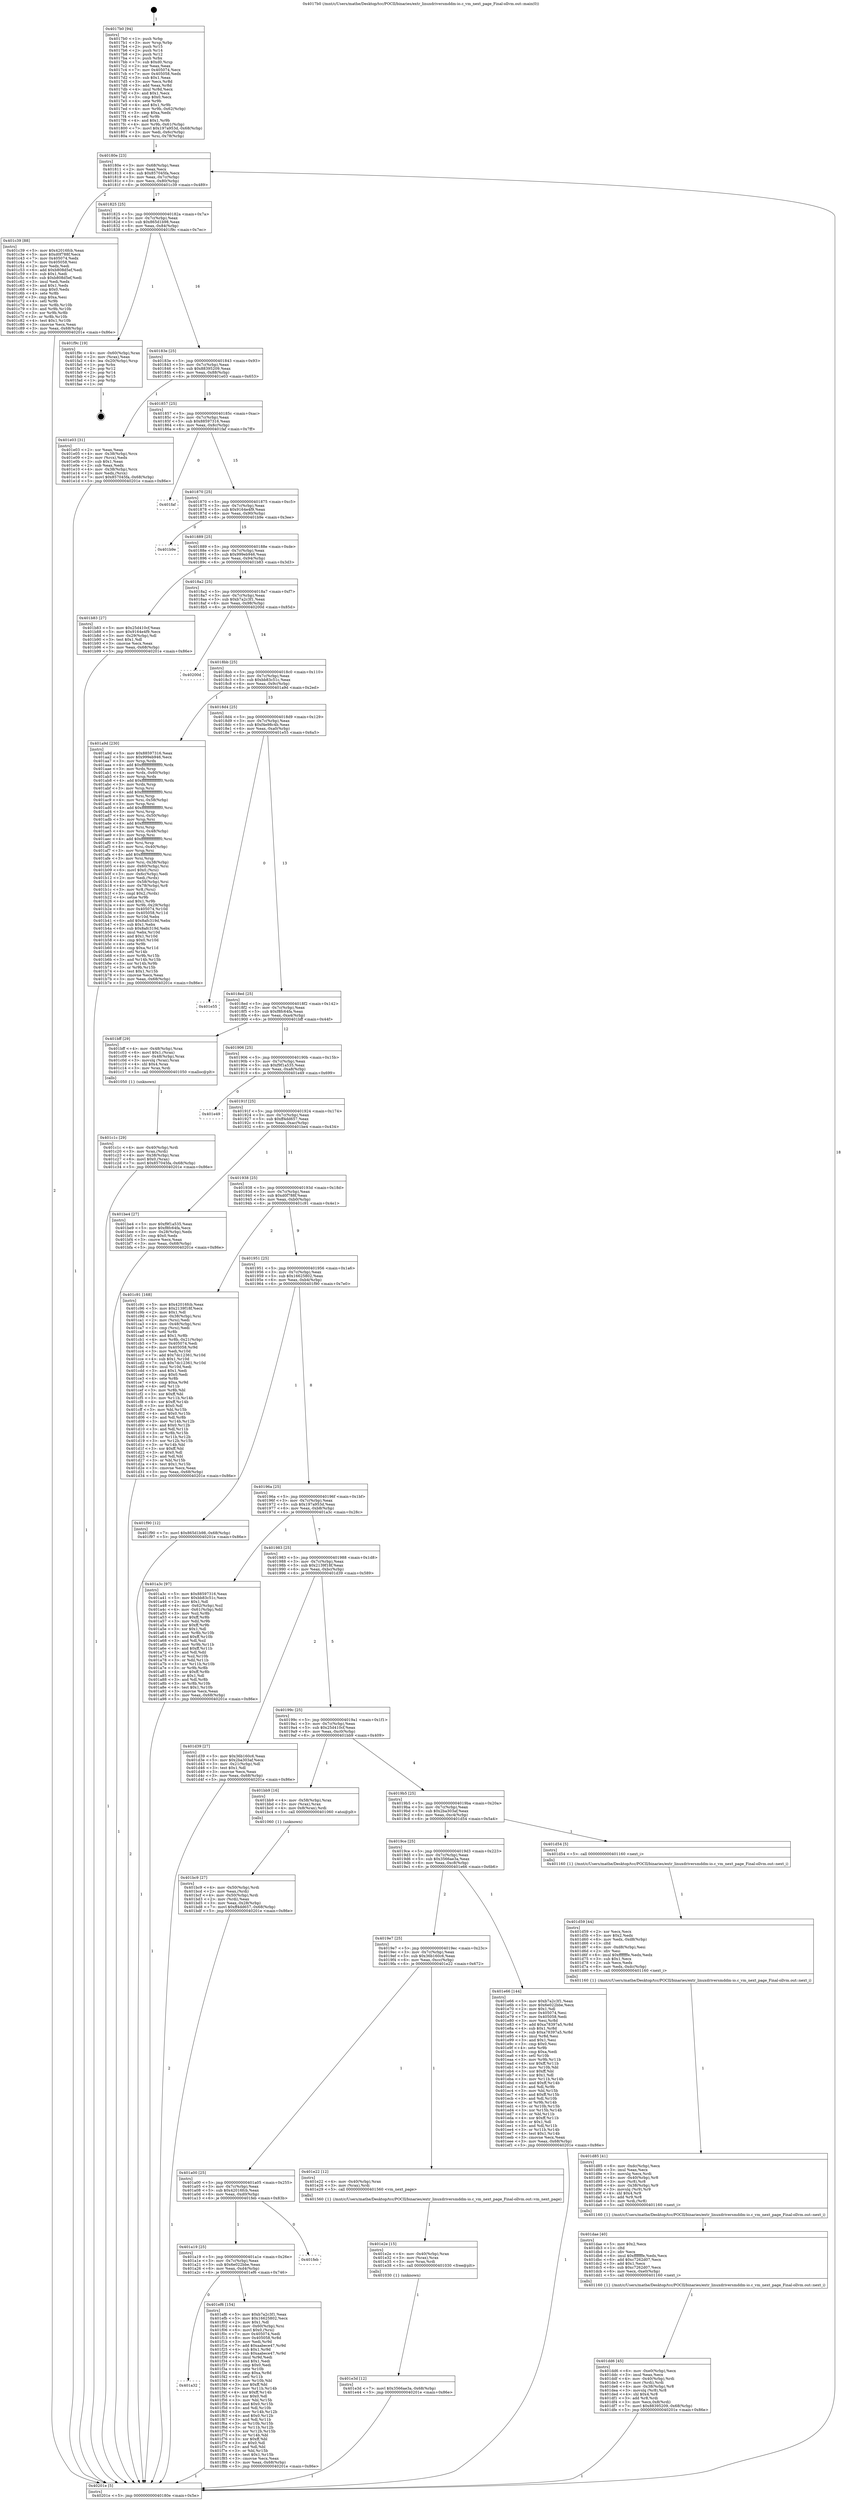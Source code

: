 digraph "0x4017b0" {
  label = "0x4017b0 (/mnt/c/Users/mathe/Desktop/tcc/POCII/binaries/extr_linuxdriversmddm-io.c_vm_next_page_Final-ollvm.out::main(0))"
  labelloc = "t"
  node[shape=record]

  Entry [label="",width=0.3,height=0.3,shape=circle,fillcolor=black,style=filled]
  "0x40180e" [label="{
     0x40180e [23]\l
     | [instrs]\l
     &nbsp;&nbsp;0x40180e \<+3\>: mov -0x68(%rbp),%eax\l
     &nbsp;&nbsp;0x401811 \<+2\>: mov %eax,%ecx\l
     &nbsp;&nbsp;0x401813 \<+6\>: sub $0x857045fa,%ecx\l
     &nbsp;&nbsp;0x401819 \<+3\>: mov %eax,-0x7c(%rbp)\l
     &nbsp;&nbsp;0x40181c \<+3\>: mov %ecx,-0x80(%rbp)\l
     &nbsp;&nbsp;0x40181f \<+6\>: je 0000000000401c39 \<main+0x489\>\l
  }"]
  "0x401c39" [label="{
     0x401c39 [88]\l
     | [instrs]\l
     &nbsp;&nbsp;0x401c39 \<+5\>: mov $0x42016fcb,%eax\l
     &nbsp;&nbsp;0x401c3e \<+5\>: mov $0xd0f788f,%ecx\l
     &nbsp;&nbsp;0x401c43 \<+7\>: mov 0x405074,%edx\l
     &nbsp;&nbsp;0x401c4a \<+7\>: mov 0x405058,%esi\l
     &nbsp;&nbsp;0x401c51 \<+2\>: mov %edx,%edi\l
     &nbsp;&nbsp;0x401c53 \<+6\>: add $0xb808d5ef,%edi\l
     &nbsp;&nbsp;0x401c59 \<+3\>: sub $0x1,%edi\l
     &nbsp;&nbsp;0x401c5c \<+6\>: sub $0xb808d5ef,%edi\l
     &nbsp;&nbsp;0x401c62 \<+3\>: imul %edi,%edx\l
     &nbsp;&nbsp;0x401c65 \<+3\>: and $0x1,%edx\l
     &nbsp;&nbsp;0x401c68 \<+3\>: cmp $0x0,%edx\l
     &nbsp;&nbsp;0x401c6b \<+4\>: sete %r8b\l
     &nbsp;&nbsp;0x401c6f \<+3\>: cmp $0xa,%esi\l
     &nbsp;&nbsp;0x401c72 \<+4\>: setl %r9b\l
     &nbsp;&nbsp;0x401c76 \<+3\>: mov %r8b,%r10b\l
     &nbsp;&nbsp;0x401c79 \<+3\>: and %r9b,%r10b\l
     &nbsp;&nbsp;0x401c7c \<+3\>: xor %r9b,%r8b\l
     &nbsp;&nbsp;0x401c7f \<+3\>: or %r8b,%r10b\l
     &nbsp;&nbsp;0x401c82 \<+4\>: test $0x1,%r10b\l
     &nbsp;&nbsp;0x401c86 \<+3\>: cmovne %ecx,%eax\l
     &nbsp;&nbsp;0x401c89 \<+3\>: mov %eax,-0x68(%rbp)\l
     &nbsp;&nbsp;0x401c8c \<+5\>: jmp 000000000040201e \<main+0x86e\>\l
  }"]
  "0x401825" [label="{
     0x401825 [25]\l
     | [instrs]\l
     &nbsp;&nbsp;0x401825 \<+5\>: jmp 000000000040182a \<main+0x7a\>\l
     &nbsp;&nbsp;0x40182a \<+3\>: mov -0x7c(%rbp),%eax\l
     &nbsp;&nbsp;0x40182d \<+5\>: sub $0x865d1b98,%eax\l
     &nbsp;&nbsp;0x401832 \<+6\>: mov %eax,-0x84(%rbp)\l
     &nbsp;&nbsp;0x401838 \<+6\>: je 0000000000401f9c \<main+0x7ec\>\l
  }"]
  Exit [label="",width=0.3,height=0.3,shape=circle,fillcolor=black,style=filled,peripheries=2]
  "0x401f9c" [label="{
     0x401f9c [19]\l
     | [instrs]\l
     &nbsp;&nbsp;0x401f9c \<+4\>: mov -0x60(%rbp),%rax\l
     &nbsp;&nbsp;0x401fa0 \<+2\>: mov (%rax),%eax\l
     &nbsp;&nbsp;0x401fa2 \<+4\>: lea -0x20(%rbp),%rsp\l
     &nbsp;&nbsp;0x401fa6 \<+1\>: pop %rbx\l
     &nbsp;&nbsp;0x401fa7 \<+2\>: pop %r12\l
     &nbsp;&nbsp;0x401fa9 \<+2\>: pop %r14\l
     &nbsp;&nbsp;0x401fab \<+2\>: pop %r15\l
     &nbsp;&nbsp;0x401fad \<+1\>: pop %rbp\l
     &nbsp;&nbsp;0x401fae \<+1\>: ret\l
  }"]
  "0x40183e" [label="{
     0x40183e [25]\l
     | [instrs]\l
     &nbsp;&nbsp;0x40183e \<+5\>: jmp 0000000000401843 \<main+0x93\>\l
     &nbsp;&nbsp;0x401843 \<+3\>: mov -0x7c(%rbp),%eax\l
     &nbsp;&nbsp;0x401846 \<+5\>: sub $0x88395209,%eax\l
     &nbsp;&nbsp;0x40184b \<+6\>: mov %eax,-0x88(%rbp)\l
     &nbsp;&nbsp;0x401851 \<+6\>: je 0000000000401e03 \<main+0x653\>\l
  }"]
  "0x401a32" [label="{
     0x401a32\l
  }", style=dashed]
  "0x401e03" [label="{
     0x401e03 [31]\l
     | [instrs]\l
     &nbsp;&nbsp;0x401e03 \<+2\>: xor %eax,%eax\l
     &nbsp;&nbsp;0x401e05 \<+4\>: mov -0x38(%rbp),%rcx\l
     &nbsp;&nbsp;0x401e09 \<+2\>: mov (%rcx),%edx\l
     &nbsp;&nbsp;0x401e0b \<+3\>: sub $0x1,%eax\l
     &nbsp;&nbsp;0x401e0e \<+2\>: sub %eax,%edx\l
     &nbsp;&nbsp;0x401e10 \<+4\>: mov -0x38(%rbp),%rcx\l
     &nbsp;&nbsp;0x401e14 \<+2\>: mov %edx,(%rcx)\l
     &nbsp;&nbsp;0x401e16 \<+7\>: movl $0x857045fa,-0x68(%rbp)\l
     &nbsp;&nbsp;0x401e1d \<+5\>: jmp 000000000040201e \<main+0x86e\>\l
  }"]
  "0x401857" [label="{
     0x401857 [25]\l
     | [instrs]\l
     &nbsp;&nbsp;0x401857 \<+5\>: jmp 000000000040185c \<main+0xac\>\l
     &nbsp;&nbsp;0x40185c \<+3\>: mov -0x7c(%rbp),%eax\l
     &nbsp;&nbsp;0x40185f \<+5\>: sub $0x88597316,%eax\l
     &nbsp;&nbsp;0x401864 \<+6\>: mov %eax,-0x8c(%rbp)\l
     &nbsp;&nbsp;0x40186a \<+6\>: je 0000000000401faf \<main+0x7ff\>\l
  }"]
  "0x401ef6" [label="{
     0x401ef6 [154]\l
     | [instrs]\l
     &nbsp;&nbsp;0x401ef6 \<+5\>: mov $0xb7a2c3f1,%eax\l
     &nbsp;&nbsp;0x401efb \<+5\>: mov $0x16625802,%ecx\l
     &nbsp;&nbsp;0x401f00 \<+2\>: mov $0x1,%dl\l
     &nbsp;&nbsp;0x401f02 \<+4\>: mov -0x60(%rbp),%rsi\l
     &nbsp;&nbsp;0x401f06 \<+6\>: movl $0x0,(%rsi)\l
     &nbsp;&nbsp;0x401f0c \<+7\>: mov 0x405074,%edi\l
     &nbsp;&nbsp;0x401f13 \<+8\>: mov 0x405058,%r8d\l
     &nbsp;&nbsp;0x401f1b \<+3\>: mov %edi,%r9d\l
     &nbsp;&nbsp;0x401f1e \<+7\>: add $0xaabece47,%r9d\l
     &nbsp;&nbsp;0x401f25 \<+4\>: sub $0x1,%r9d\l
     &nbsp;&nbsp;0x401f29 \<+7\>: sub $0xaabece47,%r9d\l
     &nbsp;&nbsp;0x401f30 \<+4\>: imul %r9d,%edi\l
     &nbsp;&nbsp;0x401f34 \<+3\>: and $0x1,%edi\l
     &nbsp;&nbsp;0x401f37 \<+3\>: cmp $0x0,%edi\l
     &nbsp;&nbsp;0x401f3a \<+4\>: sete %r10b\l
     &nbsp;&nbsp;0x401f3e \<+4\>: cmp $0xa,%r8d\l
     &nbsp;&nbsp;0x401f42 \<+4\>: setl %r11b\l
     &nbsp;&nbsp;0x401f46 \<+3\>: mov %r10b,%bl\l
     &nbsp;&nbsp;0x401f49 \<+3\>: xor $0xff,%bl\l
     &nbsp;&nbsp;0x401f4c \<+3\>: mov %r11b,%r14b\l
     &nbsp;&nbsp;0x401f4f \<+4\>: xor $0xff,%r14b\l
     &nbsp;&nbsp;0x401f53 \<+3\>: xor $0x0,%dl\l
     &nbsp;&nbsp;0x401f56 \<+3\>: mov %bl,%r15b\l
     &nbsp;&nbsp;0x401f59 \<+4\>: and $0x0,%r15b\l
     &nbsp;&nbsp;0x401f5d \<+3\>: and %dl,%r10b\l
     &nbsp;&nbsp;0x401f60 \<+3\>: mov %r14b,%r12b\l
     &nbsp;&nbsp;0x401f63 \<+4\>: and $0x0,%r12b\l
     &nbsp;&nbsp;0x401f67 \<+3\>: and %dl,%r11b\l
     &nbsp;&nbsp;0x401f6a \<+3\>: or %r10b,%r15b\l
     &nbsp;&nbsp;0x401f6d \<+3\>: or %r11b,%r12b\l
     &nbsp;&nbsp;0x401f70 \<+3\>: xor %r12b,%r15b\l
     &nbsp;&nbsp;0x401f73 \<+3\>: or %r14b,%bl\l
     &nbsp;&nbsp;0x401f76 \<+3\>: xor $0xff,%bl\l
     &nbsp;&nbsp;0x401f79 \<+3\>: or $0x0,%dl\l
     &nbsp;&nbsp;0x401f7c \<+2\>: and %dl,%bl\l
     &nbsp;&nbsp;0x401f7e \<+3\>: or %bl,%r15b\l
     &nbsp;&nbsp;0x401f81 \<+4\>: test $0x1,%r15b\l
     &nbsp;&nbsp;0x401f85 \<+3\>: cmovne %ecx,%eax\l
     &nbsp;&nbsp;0x401f88 \<+3\>: mov %eax,-0x68(%rbp)\l
     &nbsp;&nbsp;0x401f8b \<+5\>: jmp 000000000040201e \<main+0x86e\>\l
  }"]
  "0x401faf" [label="{
     0x401faf\l
  }", style=dashed]
  "0x401870" [label="{
     0x401870 [25]\l
     | [instrs]\l
     &nbsp;&nbsp;0x401870 \<+5\>: jmp 0000000000401875 \<main+0xc5\>\l
     &nbsp;&nbsp;0x401875 \<+3\>: mov -0x7c(%rbp),%eax\l
     &nbsp;&nbsp;0x401878 \<+5\>: sub $0x9164e4f9,%eax\l
     &nbsp;&nbsp;0x40187d \<+6\>: mov %eax,-0x90(%rbp)\l
     &nbsp;&nbsp;0x401883 \<+6\>: je 0000000000401b9e \<main+0x3ee\>\l
  }"]
  "0x401a19" [label="{
     0x401a19 [25]\l
     | [instrs]\l
     &nbsp;&nbsp;0x401a19 \<+5\>: jmp 0000000000401a1e \<main+0x26e\>\l
     &nbsp;&nbsp;0x401a1e \<+3\>: mov -0x7c(%rbp),%eax\l
     &nbsp;&nbsp;0x401a21 \<+5\>: sub $0x6e022bbe,%eax\l
     &nbsp;&nbsp;0x401a26 \<+6\>: mov %eax,-0xd4(%rbp)\l
     &nbsp;&nbsp;0x401a2c \<+6\>: je 0000000000401ef6 \<main+0x746\>\l
  }"]
  "0x401b9e" [label="{
     0x401b9e\l
  }", style=dashed]
  "0x401889" [label="{
     0x401889 [25]\l
     | [instrs]\l
     &nbsp;&nbsp;0x401889 \<+5\>: jmp 000000000040188e \<main+0xde\>\l
     &nbsp;&nbsp;0x40188e \<+3\>: mov -0x7c(%rbp),%eax\l
     &nbsp;&nbsp;0x401891 \<+5\>: sub $0x999eb946,%eax\l
     &nbsp;&nbsp;0x401896 \<+6\>: mov %eax,-0x94(%rbp)\l
     &nbsp;&nbsp;0x40189c \<+6\>: je 0000000000401b83 \<main+0x3d3\>\l
  }"]
  "0x401feb" [label="{
     0x401feb\l
  }", style=dashed]
  "0x401b83" [label="{
     0x401b83 [27]\l
     | [instrs]\l
     &nbsp;&nbsp;0x401b83 \<+5\>: mov $0x25d410cf,%eax\l
     &nbsp;&nbsp;0x401b88 \<+5\>: mov $0x9164e4f9,%ecx\l
     &nbsp;&nbsp;0x401b8d \<+3\>: mov -0x29(%rbp),%dl\l
     &nbsp;&nbsp;0x401b90 \<+3\>: test $0x1,%dl\l
     &nbsp;&nbsp;0x401b93 \<+3\>: cmovne %ecx,%eax\l
     &nbsp;&nbsp;0x401b96 \<+3\>: mov %eax,-0x68(%rbp)\l
     &nbsp;&nbsp;0x401b99 \<+5\>: jmp 000000000040201e \<main+0x86e\>\l
  }"]
  "0x4018a2" [label="{
     0x4018a2 [25]\l
     | [instrs]\l
     &nbsp;&nbsp;0x4018a2 \<+5\>: jmp 00000000004018a7 \<main+0xf7\>\l
     &nbsp;&nbsp;0x4018a7 \<+3\>: mov -0x7c(%rbp),%eax\l
     &nbsp;&nbsp;0x4018aa \<+5\>: sub $0xb7a2c3f1,%eax\l
     &nbsp;&nbsp;0x4018af \<+6\>: mov %eax,-0x98(%rbp)\l
     &nbsp;&nbsp;0x4018b5 \<+6\>: je 000000000040200d \<main+0x85d\>\l
  }"]
  "0x401e3d" [label="{
     0x401e3d [12]\l
     | [instrs]\l
     &nbsp;&nbsp;0x401e3d \<+7\>: movl $0x3566ae3a,-0x68(%rbp)\l
     &nbsp;&nbsp;0x401e44 \<+5\>: jmp 000000000040201e \<main+0x86e\>\l
  }"]
  "0x40200d" [label="{
     0x40200d\l
  }", style=dashed]
  "0x4018bb" [label="{
     0x4018bb [25]\l
     | [instrs]\l
     &nbsp;&nbsp;0x4018bb \<+5\>: jmp 00000000004018c0 \<main+0x110\>\l
     &nbsp;&nbsp;0x4018c0 \<+3\>: mov -0x7c(%rbp),%eax\l
     &nbsp;&nbsp;0x4018c3 \<+5\>: sub $0xbb83c51c,%eax\l
     &nbsp;&nbsp;0x4018c8 \<+6\>: mov %eax,-0x9c(%rbp)\l
     &nbsp;&nbsp;0x4018ce \<+6\>: je 0000000000401a9d \<main+0x2ed\>\l
  }"]
  "0x401e2e" [label="{
     0x401e2e [15]\l
     | [instrs]\l
     &nbsp;&nbsp;0x401e2e \<+4\>: mov -0x40(%rbp),%rax\l
     &nbsp;&nbsp;0x401e32 \<+3\>: mov (%rax),%rax\l
     &nbsp;&nbsp;0x401e35 \<+3\>: mov %rax,%rdi\l
     &nbsp;&nbsp;0x401e38 \<+5\>: call 0000000000401030 \<free@plt\>\l
     | [calls]\l
     &nbsp;&nbsp;0x401030 \{1\} (unknown)\l
  }"]
  "0x401a9d" [label="{
     0x401a9d [230]\l
     | [instrs]\l
     &nbsp;&nbsp;0x401a9d \<+5\>: mov $0x88597316,%eax\l
     &nbsp;&nbsp;0x401aa2 \<+5\>: mov $0x999eb946,%ecx\l
     &nbsp;&nbsp;0x401aa7 \<+3\>: mov %rsp,%rdx\l
     &nbsp;&nbsp;0x401aaa \<+4\>: add $0xfffffffffffffff0,%rdx\l
     &nbsp;&nbsp;0x401aae \<+3\>: mov %rdx,%rsp\l
     &nbsp;&nbsp;0x401ab1 \<+4\>: mov %rdx,-0x60(%rbp)\l
     &nbsp;&nbsp;0x401ab5 \<+3\>: mov %rsp,%rdx\l
     &nbsp;&nbsp;0x401ab8 \<+4\>: add $0xfffffffffffffff0,%rdx\l
     &nbsp;&nbsp;0x401abc \<+3\>: mov %rdx,%rsp\l
     &nbsp;&nbsp;0x401abf \<+3\>: mov %rsp,%rsi\l
     &nbsp;&nbsp;0x401ac2 \<+4\>: add $0xfffffffffffffff0,%rsi\l
     &nbsp;&nbsp;0x401ac6 \<+3\>: mov %rsi,%rsp\l
     &nbsp;&nbsp;0x401ac9 \<+4\>: mov %rsi,-0x58(%rbp)\l
     &nbsp;&nbsp;0x401acd \<+3\>: mov %rsp,%rsi\l
     &nbsp;&nbsp;0x401ad0 \<+4\>: add $0xfffffffffffffff0,%rsi\l
     &nbsp;&nbsp;0x401ad4 \<+3\>: mov %rsi,%rsp\l
     &nbsp;&nbsp;0x401ad7 \<+4\>: mov %rsi,-0x50(%rbp)\l
     &nbsp;&nbsp;0x401adb \<+3\>: mov %rsp,%rsi\l
     &nbsp;&nbsp;0x401ade \<+4\>: add $0xfffffffffffffff0,%rsi\l
     &nbsp;&nbsp;0x401ae2 \<+3\>: mov %rsi,%rsp\l
     &nbsp;&nbsp;0x401ae5 \<+4\>: mov %rsi,-0x48(%rbp)\l
     &nbsp;&nbsp;0x401ae9 \<+3\>: mov %rsp,%rsi\l
     &nbsp;&nbsp;0x401aec \<+4\>: add $0xfffffffffffffff0,%rsi\l
     &nbsp;&nbsp;0x401af0 \<+3\>: mov %rsi,%rsp\l
     &nbsp;&nbsp;0x401af3 \<+4\>: mov %rsi,-0x40(%rbp)\l
     &nbsp;&nbsp;0x401af7 \<+3\>: mov %rsp,%rsi\l
     &nbsp;&nbsp;0x401afa \<+4\>: add $0xfffffffffffffff0,%rsi\l
     &nbsp;&nbsp;0x401afe \<+3\>: mov %rsi,%rsp\l
     &nbsp;&nbsp;0x401b01 \<+4\>: mov %rsi,-0x38(%rbp)\l
     &nbsp;&nbsp;0x401b05 \<+4\>: mov -0x60(%rbp),%rsi\l
     &nbsp;&nbsp;0x401b09 \<+6\>: movl $0x0,(%rsi)\l
     &nbsp;&nbsp;0x401b0f \<+3\>: mov -0x6c(%rbp),%edi\l
     &nbsp;&nbsp;0x401b12 \<+2\>: mov %edi,(%rdx)\l
     &nbsp;&nbsp;0x401b14 \<+4\>: mov -0x58(%rbp),%rsi\l
     &nbsp;&nbsp;0x401b18 \<+4\>: mov -0x78(%rbp),%r8\l
     &nbsp;&nbsp;0x401b1c \<+3\>: mov %r8,(%rsi)\l
     &nbsp;&nbsp;0x401b1f \<+3\>: cmpl $0x2,(%rdx)\l
     &nbsp;&nbsp;0x401b22 \<+4\>: setne %r9b\l
     &nbsp;&nbsp;0x401b26 \<+4\>: and $0x1,%r9b\l
     &nbsp;&nbsp;0x401b2a \<+4\>: mov %r9b,-0x29(%rbp)\l
     &nbsp;&nbsp;0x401b2e \<+8\>: mov 0x405074,%r10d\l
     &nbsp;&nbsp;0x401b36 \<+8\>: mov 0x405058,%r11d\l
     &nbsp;&nbsp;0x401b3e \<+3\>: mov %r10d,%ebx\l
     &nbsp;&nbsp;0x401b41 \<+6\>: add $0x8afc319d,%ebx\l
     &nbsp;&nbsp;0x401b47 \<+3\>: sub $0x1,%ebx\l
     &nbsp;&nbsp;0x401b4a \<+6\>: sub $0x8afc319d,%ebx\l
     &nbsp;&nbsp;0x401b50 \<+4\>: imul %ebx,%r10d\l
     &nbsp;&nbsp;0x401b54 \<+4\>: and $0x1,%r10d\l
     &nbsp;&nbsp;0x401b58 \<+4\>: cmp $0x0,%r10d\l
     &nbsp;&nbsp;0x401b5c \<+4\>: sete %r9b\l
     &nbsp;&nbsp;0x401b60 \<+4\>: cmp $0xa,%r11d\l
     &nbsp;&nbsp;0x401b64 \<+4\>: setl %r14b\l
     &nbsp;&nbsp;0x401b68 \<+3\>: mov %r9b,%r15b\l
     &nbsp;&nbsp;0x401b6b \<+3\>: and %r14b,%r15b\l
     &nbsp;&nbsp;0x401b6e \<+3\>: xor %r14b,%r9b\l
     &nbsp;&nbsp;0x401b71 \<+3\>: or %r9b,%r15b\l
     &nbsp;&nbsp;0x401b74 \<+4\>: test $0x1,%r15b\l
     &nbsp;&nbsp;0x401b78 \<+3\>: cmovne %ecx,%eax\l
     &nbsp;&nbsp;0x401b7b \<+3\>: mov %eax,-0x68(%rbp)\l
     &nbsp;&nbsp;0x401b7e \<+5\>: jmp 000000000040201e \<main+0x86e\>\l
  }"]
  "0x4018d4" [label="{
     0x4018d4 [25]\l
     | [instrs]\l
     &nbsp;&nbsp;0x4018d4 \<+5\>: jmp 00000000004018d9 \<main+0x129\>\l
     &nbsp;&nbsp;0x4018d9 \<+3\>: mov -0x7c(%rbp),%eax\l
     &nbsp;&nbsp;0x4018dc \<+5\>: sub $0xf4e98c4b,%eax\l
     &nbsp;&nbsp;0x4018e1 \<+6\>: mov %eax,-0xa0(%rbp)\l
     &nbsp;&nbsp;0x4018e7 \<+6\>: je 0000000000401e55 \<main+0x6a5\>\l
  }"]
  "0x401a00" [label="{
     0x401a00 [25]\l
     | [instrs]\l
     &nbsp;&nbsp;0x401a00 \<+5\>: jmp 0000000000401a05 \<main+0x255\>\l
     &nbsp;&nbsp;0x401a05 \<+3\>: mov -0x7c(%rbp),%eax\l
     &nbsp;&nbsp;0x401a08 \<+5\>: sub $0x42016fcb,%eax\l
     &nbsp;&nbsp;0x401a0d \<+6\>: mov %eax,-0xd0(%rbp)\l
     &nbsp;&nbsp;0x401a13 \<+6\>: je 0000000000401feb \<main+0x83b\>\l
  }"]
  "0x401e55" [label="{
     0x401e55\l
  }", style=dashed]
  "0x4018ed" [label="{
     0x4018ed [25]\l
     | [instrs]\l
     &nbsp;&nbsp;0x4018ed \<+5\>: jmp 00000000004018f2 \<main+0x142\>\l
     &nbsp;&nbsp;0x4018f2 \<+3\>: mov -0x7c(%rbp),%eax\l
     &nbsp;&nbsp;0x4018f5 \<+5\>: sub $0xf8fc64fa,%eax\l
     &nbsp;&nbsp;0x4018fa \<+6\>: mov %eax,-0xa4(%rbp)\l
     &nbsp;&nbsp;0x401900 \<+6\>: je 0000000000401bff \<main+0x44f\>\l
  }"]
  "0x401e22" [label="{
     0x401e22 [12]\l
     | [instrs]\l
     &nbsp;&nbsp;0x401e22 \<+4\>: mov -0x40(%rbp),%rax\l
     &nbsp;&nbsp;0x401e26 \<+3\>: mov (%rax),%rdi\l
     &nbsp;&nbsp;0x401e29 \<+5\>: call 0000000000401560 \<vm_next_page\>\l
     | [calls]\l
     &nbsp;&nbsp;0x401560 \{1\} (/mnt/c/Users/mathe/Desktop/tcc/POCII/binaries/extr_linuxdriversmddm-io.c_vm_next_page_Final-ollvm.out::vm_next_page)\l
  }"]
  "0x401bff" [label="{
     0x401bff [29]\l
     | [instrs]\l
     &nbsp;&nbsp;0x401bff \<+4\>: mov -0x48(%rbp),%rax\l
     &nbsp;&nbsp;0x401c03 \<+6\>: movl $0x1,(%rax)\l
     &nbsp;&nbsp;0x401c09 \<+4\>: mov -0x48(%rbp),%rax\l
     &nbsp;&nbsp;0x401c0d \<+3\>: movslq (%rax),%rax\l
     &nbsp;&nbsp;0x401c10 \<+4\>: shl $0x4,%rax\l
     &nbsp;&nbsp;0x401c14 \<+3\>: mov %rax,%rdi\l
     &nbsp;&nbsp;0x401c17 \<+5\>: call 0000000000401050 \<malloc@plt\>\l
     | [calls]\l
     &nbsp;&nbsp;0x401050 \{1\} (unknown)\l
  }"]
  "0x401906" [label="{
     0x401906 [25]\l
     | [instrs]\l
     &nbsp;&nbsp;0x401906 \<+5\>: jmp 000000000040190b \<main+0x15b\>\l
     &nbsp;&nbsp;0x40190b \<+3\>: mov -0x7c(%rbp),%eax\l
     &nbsp;&nbsp;0x40190e \<+5\>: sub $0xf9f1a535,%eax\l
     &nbsp;&nbsp;0x401913 \<+6\>: mov %eax,-0xa8(%rbp)\l
     &nbsp;&nbsp;0x401919 \<+6\>: je 0000000000401e49 \<main+0x699\>\l
  }"]
  "0x4019e7" [label="{
     0x4019e7 [25]\l
     | [instrs]\l
     &nbsp;&nbsp;0x4019e7 \<+5\>: jmp 00000000004019ec \<main+0x23c\>\l
     &nbsp;&nbsp;0x4019ec \<+3\>: mov -0x7c(%rbp),%eax\l
     &nbsp;&nbsp;0x4019ef \<+5\>: sub $0x36b160c6,%eax\l
     &nbsp;&nbsp;0x4019f4 \<+6\>: mov %eax,-0xcc(%rbp)\l
     &nbsp;&nbsp;0x4019fa \<+6\>: je 0000000000401e22 \<main+0x672\>\l
  }"]
  "0x401e49" [label="{
     0x401e49\l
  }", style=dashed]
  "0x40191f" [label="{
     0x40191f [25]\l
     | [instrs]\l
     &nbsp;&nbsp;0x40191f \<+5\>: jmp 0000000000401924 \<main+0x174\>\l
     &nbsp;&nbsp;0x401924 \<+3\>: mov -0x7c(%rbp),%eax\l
     &nbsp;&nbsp;0x401927 \<+5\>: sub $0xff4dd657,%eax\l
     &nbsp;&nbsp;0x40192c \<+6\>: mov %eax,-0xac(%rbp)\l
     &nbsp;&nbsp;0x401932 \<+6\>: je 0000000000401be4 \<main+0x434\>\l
  }"]
  "0x401e66" [label="{
     0x401e66 [144]\l
     | [instrs]\l
     &nbsp;&nbsp;0x401e66 \<+5\>: mov $0xb7a2c3f1,%eax\l
     &nbsp;&nbsp;0x401e6b \<+5\>: mov $0x6e022bbe,%ecx\l
     &nbsp;&nbsp;0x401e70 \<+2\>: mov $0x1,%dl\l
     &nbsp;&nbsp;0x401e72 \<+7\>: mov 0x405074,%esi\l
     &nbsp;&nbsp;0x401e79 \<+7\>: mov 0x405058,%edi\l
     &nbsp;&nbsp;0x401e80 \<+3\>: mov %esi,%r8d\l
     &nbsp;&nbsp;0x401e83 \<+7\>: add $0xa78397a5,%r8d\l
     &nbsp;&nbsp;0x401e8a \<+4\>: sub $0x1,%r8d\l
     &nbsp;&nbsp;0x401e8e \<+7\>: sub $0xa78397a5,%r8d\l
     &nbsp;&nbsp;0x401e95 \<+4\>: imul %r8d,%esi\l
     &nbsp;&nbsp;0x401e99 \<+3\>: and $0x1,%esi\l
     &nbsp;&nbsp;0x401e9c \<+3\>: cmp $0x0,%esi\l
     &nbsp;&nbsp;0x401e9f \<+4\>: sete %r9b\l
     &nbsp;&nbsp;0x401ea3 \<+3\>: cmp $0xa,%edi\l
     &nbsp;&nbsp;0x401ea6 \<+4\>: setl %r10b\l
     &nbsp;&nbsp;0x401eaa \<+3\>: mov %r9b,%r11b\l
     &nbsp;&nbsp;0x401ead \<+4\>: xor $0xff,%r11b\l
     &nbsp;&nbsp;0x401eb1 \<+3\>: mov %r10b,%bl\l
     &nbsp;&nbsp;0x401eb4 \<+3\>: xor $0xff,%bl\l
     &nbsp;&nbsp;0x401eb7 \<+3\>: xor $0x1,%dl\l
     &nbsp;&nbsp;0x401eba \<+3\>: mov %r11b,%r14b\l
     &nbsp;&nbsp;0x401ebd \<+4\>: and $0xff,%r14b\l
     &nbsp;&nbsp;0x401ec1 \<+3\>: and %dl,%r9b\l
     &nbsp;&nbsp;0x401ec4 \<+3\>: mov %bl,%r15b\l
     &nbsp;&nbsp;0x401ec7 \<+4\>: and $0xff,%r15b\l
     &nbsp;&nbsp;0x401ecb \<+3\>: and %dl,%r10b\l
     &nbsp;&nbsp;0x401ece \<+3\>: or %r9b,%r14b\l
     &nbsp;&nbsp;0x401ed1 \<+3\>: or %r10b,%r15b\l
     &nbsp;&nbsp;0x401ed4 \<+3\>: xor %r15b,%r14b\l
     &nbsp;&nbsp;0x401ed7 \<+3\>: or %bl,%r11b\l
     &nbsp;&nbsp;0x401eda \<+4\>: xor $0xff,%r11b\l
     &nbsp;&nbsp;0x401ede \<+3\>: or $0x1,%dl\l
     &nbsp;&nbsp;0x401ee1 \<+3\>: and %dl,%r11b\l
     &nbsp;&nbsp;0x401ee4 \<+3\>: or %r11b,%r14b\l
     &nbsp;&nbsp;0x401ee7 \<+4\>: test $0x1,%r14b\l
     &nbsp;&nbsp;0x401eeb \<+3\>: cmovne %ecx,%eax\l
     &nbsp;&nbsp;0x401eee \<+3\>: mov %eax,-0x68(%rbp)\l
     &nbsp;&nbsp;0x401ef1 \<+5\>: jmp 000000000040201e \<main+0x86e\>\l
  }"]
  "0x401be4" [label="{
     0x401be4 [27]\l
     | [instrs]\l
     &nbsp;&nbsp;0x401be4 \<+5\>: mov $0xf9f1a535,%eax\l
     &nbsp;&nbsp;0x401be9 \<+5\>: mov $0xf8fc64fa,%ecx\l
     &nbsp;&nbsp;0x401bee \<+3\>: mov -0x28(%rbp),%edx\l
     &nbsp;&nbsp;0x401bf1 \<+3\>: cmp $0x0,%edx\l
     &nbsp;&nbsp;0x401bf4 \<+3\>: cmove %ecx,%eax\l
     &nbsp;&nbsp;0x401bf7 \<+3\>: mov %eax,-0x68(%rbp)\l
     &nbsp;&nbsp;0x401bfa \<+5\>: jmp 000000000040201e \<main+0x86e\>\l
  }"]
  "0x401938" [label="{
     0x401938 [25]\l
     | [instrs]\l
     &nbsp;&nbsp;0x401938 \<+5\>: jmp 000000000040193d \<main+0x18d\>\l
     &nbsp;&nbsp;0x40193d \<+3\>: mov -0x7c(%rbp),%eax\l
     &nbsp;&nbsp;0x401940 \<+5\>: sub $0xd0f788f,%eax\l
     &nbsp;&nbsp;0x401945 \<+6\>: mov %eax,-0xb0(%rbp)\l
     &nbsp;&nbsp;0x40194b \<+6\>: je 0000000000401c91 \<main+0x4e1\>\l
  }"]
  "0x401dd6" [label="{
     0x401dd6 [45]\l
     | [instrs]\l
     &nbsp;&nbsp;0x401dd6 \<+6\>: mov -0xe0(%rbp),%ecx\l
     &nbsp;&nbsp;0x401ddc \<+3\>: imul %eax,%ecx\l
     &nbsp;&nbsp;0x401ddf \<+4\>: mov -0x40(%rbp),%rdi\l
     &nbsp;&nbsp;0x401de3 \<+3\>: mov (%rdi),%rdi\l
     &nbsp;&nbsp;0x401de6 \<+4\>: mov -0x38(%rbp),%r8\l
     &nbsp;&nbsp;0x401dea \<+3\>: movslq (%r8),%r8\l
     &nbsp;&nbsp;0x401ded \<+4\>: shl $0x4,%r8\l
     &nbsp;&nbsp;0x401df1 \<+3\>: add %r8,%rdi\l
     &nbsp;&nbsp;0x401df4 \<+3\>: mov %ecx,0x8(%rdi)\l
     &nbsp;&nbsp;0x401df7 \<+7\>: movl $0x88395209,-0x68(%rbp)\l
     &nbsp;&nbsp;0x401dfe \<+5\>: jmp 000000000040201e \<main+0x86e\>\l
  }"]
  "0x401c91" [label="{
     0x401c91 [168]\l
     | [instrs]\l
     &nbsp;&nbsp;0x401c91 \<+5\>: mov $0x42016fcb,%eax\l
     &nbsp;&nbsp;0x401c96 \<+5\>: mov $0x2139f18f,%ecx\l
     &nbsp;&nbsp;0x401c9b \<+2\>: mov $0x1,%dl\l
     &nbsp;&nbsp;0x401c9d \<+4\>: mov -0x38(%rbp),%rsi\l
     &nbsp;&nbsp;0x401ca1 \<+2\>: mov (%rsi),%edi\l
     &nbsp;&nbsp;0x401ca3 \<+4\>: mov -0x48(%rbp),%rsi\l
     &nbsp;&nbsp;0x401ca7 \<+2\>: cmp (%rsi),%edi\l
     &nbsp;&nbsp;0x401ca9 \<+4\>: setl %r8b\l
     &nbsp;&nbsp;0x401cad \<+4\>: and $0x1,%r8b\l
     &nbsp;&nbsp;0x401cb1 \<+4\>: mov %r8b,-0x21(%rbp)\l
     &nbsp;&nbsp;0x401cb5 \<+7\>: mov 0x405074,%edi\l
     &nbsp;&nbsp;0x401cbc \<+8\>: mov 0x405058,%r9d\l
     &nbsp;&nbsp;0x401cc4 \<+3\>: mov %edi,%r10d\l
     &nbsp;&nbsp;0x401cc7 \<+7\>: add $0x7dc12361,%r10d\l
     &nbsp;&nbsp;0x401cce \<+4\>: sub $0x1,%r10d\l
     &nbsp;&nbsp;0x401cd2 \<+7\>: sub $0x7dc12361,%r10d\l
     &nbsp;&nbsp;0x401cd9 \<+4\>: imul %r10d,%edi\l
     &nbsp;&nbsp;0x401cdd \<+3\>: and $0x1,%edi\l
     &nbsp;&nbsp;0x401ce0 \<+3\>: cmp $0x0,%edi\l
     &nbsp;&nbsp;0x401ce3 \<+4\>: sete %r8b\l
     &nbsp;&nbsp;0x401ce7 \<+4\>: cmp $0xa,%r9d\l
     &nbsp;&nbsp;0x401ceb \<+4\>: setl %r11b\l
     &nbsp;&nbsp;0x401cef \<+3\>: mov %r8b,%bl\l
     &nbsp;&nbsp;0x401cf2 \<+3\>: xor $0xff,%bl\l
     &nbsp;&nbsp;0x401cf5 \<+3\>: mov %r11b,%r14b\l
     &nbsp;&nbsp;0x401cf8 \<+4\>: xor $0xff,%r14b\l
     &nbsp;&nbsp;0x401cfc \<+3\>: xor $0x0,%dl\l
     &nbsp;&nbsp;0x401cff \<+3\>: mov %bl,%r15b\l
     &nbsp;&nbsp;0x401d02 \<+4\>: and $0x0,%r15b\l
     &nbsp;&nbsp;0x401d06 \<+3\>: and %dl,%r8b\l
     &nbsp;&nbsp;0x401d09 \<+3\>: mov %r14b,%r12b\l
     &nbsp;&nbsp;0x401d0c \<+4\>: and $0x0,%r12b\l
     &nbsp;&nbsp;0x401d10 \<+3\>: and %dl,%r11b\l
     &nbsp;&nbsp;0x401d13 \<+3\>: or %r8b,%r15b\l
     &nbsp;&nbsp;0x401d16 \<+3\>: or %r11b,%r12b\l
     &nbsp;&nbsp;0x401d19 \<+3\>: xor %r12b,%r15b\l
     &nbsp;&nbsp;0x401d1c \<+3\>: or %r14b,%bl\l
     &nbsp;&nbsp;0x401d1f \<+3\>: xor $0xff,%bl\l
     &nbsp;&nbsp;0x401d22 \<+3\>: or $0x0,%dl\l
     &nbsp;&nbsp;0x401d25 \<+2\>: and %dl,%bl\l
     &nbsp;&nbsp;0x401d27 \<+3\>: or %bl,%r15b\l
     &nbsp;&nbsp;0x401d2a \<+4\>: test $0x1,%r15b\l
     &nbsp;&nbsp;0x401d2e \<+3\>: cmovne %ecx,%eax\l
     &nbsp;&nbsp;0x401d31 \<+3\>: mov %eax,-0x68(%rbp)\l
     &nbsp;&nbsp;0x401d34 \<+5\>: jmp 000000000040201e \<main+0x86e\>\l
  }"]
  "0x401951" [label="{
     0x401951 [25]\l
     | [instrs]\l
     &nbsp;&nbsp;0x401951 \<+5\>: jmp 0000000000401956 \<main+0x1a6\>\l
     &nbsp;&nbsp;0x401956 \<+3\>: mov -0x7c(%rbp),%eax\l
     &nbsp;&nbsp;0x401959 \<+5\>: sub $0x16625802,%eax\l
     &nbsp;&nbsp;0x40195e \<+6\>: mov %eax,-0xb4(%rbp)\l
     &nbsp;&nbsp;0x401964 \<+6\>: je 0000000000401f90 \<main+0x7e0\>\l
  }"]
  "0x401dae" [label="{
     0x401dae [40]\l
     | [instrs]\l
     &nbsp;&nbsp;0x401dae \<+5\>: mov $0x2,%ecx\l
     &nbsp;&nbsp;0x401db3 \<+1\>: cltd\l
     &nbsp;&nbsp;0x401db4 \<+2\>: idiv %ecx\l
     &nbsp;&nbsp;0x401db6 \<+6\>: imul $0xfffffffe,%edx,%ecx\l
     &nbsp;&nbsp;0x401dbc \<+6\>: add $0xc7262d07,%ecx\l
     &nbsp;&nbsp;0x401dc2 \<+3\>: add $0x1,%ecx\l
     &nbsp;&nbsp;0x401dc5 \<+6\>: sub $0xc7262d07,%ecx\l
     &nbsp;&nbsp;0x401dcb \<+6\>: mov %ecx,-0xe0(%rbp)\l
     &nbsp;&nbsp;0x401dd1 \<+5\>: call 0000000000401160 \<next_i\>\l
     | [calls]\l
     &nbsp;&nbsp;0x401160 \{1\} (/mnt/c/Users/mathe/Desktop/tcc/POCII/binaries/extr_linuxdriversmddm-io.c_vm_next_page_Final-ollvm.out::next_i)\l
  }"]
  "0x401f90" [label="{
     0x401f90 [12]\l
     | [instrs]\l
     &nbsp;&nbsp;0x401f90 \<+7\>: movl $0x865d1b98,-0x68(%rbp)\l
     &nbsp;&nbsp;0x401f97 \<+5\>: jmp 000000000040201e \<main+0x86e\>\l
  }"]
  "0x40196a" [label="{
     0x40196a [25]\l
     | [instrs]\l
     &nbsp;&nbsp;0x40196a \<+5\>: jmp 000000000040196f \<main+0x1bf\>\l
     &nbsp;&nbsp;0x40196f \<+3\>: mov -0x7c(%rbp),%eax\l
     &nbsp;&nbsp;0x401972 \<+5\>: sub $0x197a953d,%eax\l
     &nbsp;&nbsp;0x401977 \<+6\>: mov %eax,-0xb8(%rbp)\l
     &nbsp;&nbsp;0x40197d \<+6\>: je 0000000000401a3c \<main+0x28c\>\l
  }"]
  "0x401d85" [label="{
     0x401d85 [41]\l
     | [instrs]\l
     &nbsp;&nbsp;0x401d85 \<+6\>: mov -0xdc(%rbp),%ecx\l
     &nbsp;&nbsp;0x401d8b \<+3\>: imul %eax,%ecx\l
     &nbsp;&nbsp;0x401d8e \<+3\>: movslq %ecx,%rdi\l
     &nbsp;&nbsp;0x401d91 \<+4\>: mov -0x40(%rbp),%r8\l
     &nbsp;&nbsp;0x401d95 \<+3\>: mov (%r8),%r8\l
     &nbsp;&nbsp;0x401d98 \<+4\>: mov -0x38(%rbp),%r9\l
     &nbsp;&nbsp;0x401d9c \<+3\>: movslq (%r9),%r9\l
     &nbsp;&nbsp;0x401d9f \<+4\>: shl $0x4,%r9\l
     &nbsp;&nbsp;0x401da3 \<+3\>: add %r9,%r8\l
     &nbsp;&nbsp;0x401da6 \<+3\>: mov %rdi,(%r8)\l
     &nbsp;&nbsp;0x401da9 \<+5\>: call 0000000000401160 \<next_i\>\l
     | [calls]\l
     &nbsp;&nbsp;0x401160 \{1\} (/mnt/c/Users/mathe/Desktop/tcc/POCII/binaries/extr_linuxdriversmddm-io.c_vm_next_page_Final-ollvm.out::next_i)\l
  }"]
  "0x401a3c" [label="{
     0x401a3c [97]\l
     | [instrs]\l
     &nbsp;&nbsp;0x401a3c \<+5\>: mov $0x88597316,%eax\l
     &nbsp;&nbsp;0x401a41 \<+5\>: mov $0xbb83c51c,%ecx\l
     &nbsp;&nbsp;0x401a46 \<+2\>: mov $0x1,%dl\l
     &nbsp;&nbsp;0x401a48 \<+4\>: mov -0x62(%rbp),%sil\l
     &nbsp;&nbsp;0x401a4c \<+4\>: mov -0x61(%rbp),%dil\l
     &nbsp;&nbsp;0x401a50 \<+3\>: mov %sil,%r8b\l
     &nbsp;&nbsp;0x401a53 \<+4\>: xor $0xff,%r8b\l
     &nbsp;&nbsp;0x401a57 \<+3\>: mov %dil,%r9b\l
     &nbsp;&nbsp;0x401a5a \<+4\>: xor $0xff,%r9b\l
     &nbsp;&nbsp;0x401a5e \<+3\>: xor $0x1,%dl\l
     &nbsp;&nbsp;0x401a61 \<+3\>: mov %r8b,%r10b\l
     &nbsp;&nbsp;0x401a64 \<+4\>: and $0xff,%r10b\l
     &nbsp;&nbsp;0x401a68 \<+3\>: and %dl,%sil\l
     &nbsp;&nbsp;0x401a6b \<+3\>: mov %r9b,%r11b\l
     &nbsp;&nbsp;0x401a6e \<+4\>: and $0xff,%r11b\l
     &nbsp;&nbsp;0x401a72 \<+3\>: and %dl,%dil\l
     &nbsp;&nbsp;0x401a75 \<+3\>: or %sil,%r10b\l
     &nbsp;&nbsp;0x401a78 \<+3\>: or %dil,%r11b\l
     &nbsp;&nbsp;0x401a7b \<+3\>: xor %r11b,%r10b\l
     &nbsp;&nbsp;0x401a7e \<+3\>: or %r9b,%r8b\l
     &nbsp;&nbsp;0x401a81 \<+4\>: xor $0xff,%r8b\l
     &nbsp;&nbsp;0x401a85 \<+3\>: or $0x1,%dl\l
     &nbsp;&nbsp;0x401a88 \<+3\>: and %dl,%r8b\l
     &nbsp;&nbsp;0x401a8b \<+3\>: or %r8b,%r10b\l
     &nbsp;&nbsp;0x401a8e \<+4\>: test $0x1,%r10b\l
     &nbsp;&nbsp;0x401a92 \<+3\>: cmovne %ecx,%eax\l
     &nbsp;&nbsp;0x401a95 \<+3\>: mov %eax,-0x68(%rbp)\l
     &nbsp;&nbsp;0x401a98 \<+5\>: jmp 000000000040201e \<main+0x86e\>\l
  }"]
  "0x401983" [label="{
     0x401983 [25]\l
     | [instrs]\l
     &nbsp;&nbsp;0x401983 \<+5\>: jmp 0000000000401988 \<main+0x1d8\>\l
     &nbsp;&nbsp;0x401988 \<+3\>: mov -0x7c(%rbp),%eax\l
     &nbsp;&nbsp;0x40198b \<+5\>: sub $0x2139f18f,%eax\l
     &nbsp;&nbsp;0x401990 \<+6\>: mov %eax,-0xbc(%rbp)\l
     &nbsp;&nbsp;0x401996 \<+6\>: je 0000000000401d39 \<main+0x589\>\l
  }"]
  "0x40201e" [label="{
     0x40201e [5]\l
     | [instrs]\l
     &nbsp;&nbsp;0x40201e \<+5\>: jmp 000000000040180e \<main+0x5e\>\l
  }"]
  "0x4017b0" [label="{
     0x4017b0 [94]\l
     | [instrs]\l
     &nbsp;&nbsp;0x4017b0 \<+1\>: push %rbp\l
     &nbsp;&nbsp;0x4017b1 \<+3\>: mov %rsp,%rbp\l
     &nbsp;&nbsp;0x4017b4 \<+2\>: push %r15\l
     &nbsp;&nbsp;0x4017b6 \<+2\>: push %r14\l
     &nbsp;&nbsp;0x4017b8 \<+2\>: push %r12\l
     &nbsp;&nbsp;0x4017ba \<+1\>: push %rbx\l
     &nbsp;&nbsp;0x4017bb \<+7\>: sub $0xd0,%rsp\l
     &nbsp;&nbsp;0x4017c2 \<+2\>: xor %eax,%eax\l
     &nbsp;&nbsp;0x4017c4 \<+7\>: mov 0x405074,%ecx\l
     &nbsp;&nbsp;0x4017cb \<+7\>: mov 0x405058,%edx\l
     &nbsp;&nbsp;0x4017d2 \<+3\>: sub $0x1,%eax\l
     &nbsp;&nbsp;0x4017d5 \<+3\>: mov %ecx,%r8d\l
     &nbsp;&nbsp;0x4017d8 \<+3\>: add %eax,%r8d\l
     &nbsp;&nbsp;0x4017db \<+4\>: imul %r8d,%ecx\l
     &nbsp;&nbsp;0x4017df \<+3\>: and $0x1,%ecx\l
     &nbsp;&nbsp;0x4017e2 \<+3\>: cmp $0x0,%ecx\l
     &nbsp;&nbsp;0x4017e5 \<+4\>: sete %r9b\l
     &nbsp;&nbsp;0x4017e9 \<+4\>: and $0x1,%r9b\l
     &nbsp;&nbsp;0x4017ed \<+4\>: mov %r9b,-0x62(%rbp)\l
     &nbsp;&nbsp;0x4017f1 \<+3\>: cmp $0xa,%edx\l
     &nbsp;&nbsp;0x4017f4 \<+4\>: setl %r9b\l
     &nbsp;&nbsp;0x4017f8 \<+4\>: and $0x1,%r9b\l
     &nbsp;&nbsp;0x4017fc \<+4\>: mov %r9b,-0x61(%rbp)\l
     &nbsp;&nbsp;0x401800 \<+7\>: movl $0x197a953d,-0x68(%rbp)\l
     &nbsp;&nbsp;0x401807 \<+3\>: mov %edi,-0x6c(%rbp)\l
     &nbsp;&nbsp;0x40180a \<+4\>: mov %rsi,-0x78(%rbp)\l
  }"]
  "0x401d59" [label="{
     0x401d59 [44]\l
     | [instrs]\l
     &nbsp;&nbsp;0x401d59 \<+2\>: xor %ecx,%ecx\l
     &nbsp;&nbsp;0x401d5b \<+5\>: mov $0x2,%edx\l
     &nbsp;&nbsp;0x401d60 \<+6\>: mov %edx,-0xd8(%rbp)\l
     &nbsp;&nbsp;0x401d66 \<+1\>: cltd\l
     &nbsp;&nbsp;0x401d67 \<+6\>: mov -0xd8(%rbp),%esi\l
     &nbsp;&nbsp;0x401d6d \<+2\>: idiv %esi\l
     &nbsp;&nbsp;0x401d6f \<+6\>: imul $0xfffffffe,%edx,%edx\l
     &nbsp;&nbsp;0x401d75 \<+3\>: sub $0x1,%ecx\l
     &nbsp;&nbsp;0x401d78 \<+2\>: sub %ecx,%edx\l
     &nbsp;&nbsp;0x401d7a \<+6\>: mov %edx,-0xdc(%rbp)\l
     &nbsp;&nbsp;0x401d80 \<+5\>: call 0000000000401160 \<next_i\>\l
     | [calls]\l
     &nbsp;&nbsp;0x401160 \{1\} (/mnt/c/Users/mathe/Desktop/tcc/POCII/binaries/extr_linuxdriversmddm-io.c_vm_next_page_Final-ollvm.out::next_i)\l
  }"]
  "0x401d39" [label="{
     0x401d39 [27]\l
     | [instrs]\l
     &nbsp;&nbsp;0x401d39 \<+5\>: mov $0x36b160c6,%eax\l
     &nbsp;&nbsp;0x401d3e \<+5\>: mov $0x2ba303af,%ecx\l
     &nbsp;&nbsp;0x401d43 \<+3\>: mov -0x21(%rbp),%dl\l
     &nbsp;&nbsp;0x401d46 \<+3\>: test $0x1,%dl\l
     &nbsp;&nbsp;0x401d49 \<+3\>: cmovne %ecx,%eax\l
     &nbsp;&nbsp;0x401d4c \<+3\>: mov %eax,-0x68(%rbp)\l
     &nbsp;&nbsp;0x401d4f \<+5\>: jmp 000000000040201e \<main+0x86e\>\l
  }"]
  "0x40199c" [label="{
     0x40199c [25]\l
     | [instrs]\l
     &nbsp;&nbsp;0x40199c \<+5\>: jmp 00000000004019a1 \<main+0x1f1\>\l
     &nbsp;&nbsp;0x4019a1 \<+3\>: mov -0x7c(%rbp),%eax\l
     &nbsp;&nbsp;0x4019a4 \<+5\>: sub $0x25d410cf,%eax\l
     &nbsp;&nbsp;0x4019a9 \<+6\>: mov %eax,-0xc0(%rbp)\l
     &nbsp;&nbsp;0x4019af \<+6\>: je 0000000000401bb9 \<main+0x409\>\l
  }"]
  "0x4019ce" [label="{
     0x4019ce [25]\l
     | [instrs]\l
     &nbsp;&nbsp;0x4019ce \<+5\>: jmp 00000000004019d3 \<main+0x223\>\l
     &nbsp;&nbsp;0x4019d3 \<+3\>: mov -0x7c(%rbp),%eax\l
     &nbsp;&nbsp;0x4019d6 \<+5\>: sub $0x3566ae3a,%eax\l
     &nbsp;&nbsp;0x4019db \<+6\>: mov %eax,-0xc8(%rbp)\l
     &nbsp;&nbsp;0x4019e1 \<+6\>: je 0000000000401e66 \<main+0x6b6\>\l
  }"]
  "0x401bb9" [label="{
     0x401bb9 [16]\l
     | [instrs]\l
     &nbsp;&nbsp;0x401bb9 \<+4\>: mov -0x58(%rbp),%rax\l
     &nbsp;&nbsp;0x401bbd \<+3\>: mov (%rax),%rax\l
     &nbsp;&nbsp;0x401bc0 \<+4\>: mov 0x8(%rax),%rdi\l
     &nbsp;&nbsp;0x401bc4 \<+5\>: call 0000000000401060 \<atoi@plt\>\l
     | [calls]\l
     &nbsp;&nbsp;0x401060 \{1\} (unknown)\l
  }"]
  "0x4019b5" [label="{
     0x4019b5 [25]\l
     | [instrs]\l
     &nbsp;&nbsp;0x4019b5 \<+5\>: jmp 00000000004019ba \<main+0x20a\>\l
     &nbsp;&nbsp;0x4019ba \<+3\>: mov -0x7c(%rbp),%eax\l
     &nbsp;&nbsp;0x4019bd \<+5\>: sub $0x2ba303af,%eax\l
     &nbsp;&nbsp;0x4019c2 \<+6\>: mov %eax,-0xc4(%rbp)\l
     &nbsp;&nbsp;0x4019c8 \<+6\>: je 0000000000401d54 \<main+0x5a4\>\l
  }"]
  "0x401bc9" [label="{
     0x401bc9 [27]\l
     | [instrs]\l
     &nbsp;&nbsp;0x401bc9 \<+4\>: mov -0x50(%rbp),%rdi\l
     &nbsp;&nbsp;0x401bcd \<+2\>: mov %eax,(%rdi)\l
     &nbsp;&nbsp;0x401bcf \<+4\>: mov -0x50(%rbp),%rdi\l
     &nbsp;&nbsp;0x401bd3 \<+2\>: mov (%rdi),%eax\l
     &nbsp;&nbsp;0x401bd5 \<+3\>: mov %eax,-0x28(%rbp)\l
     &nbsp;&nbsp;0x401bd8 \<+7\>: movl $0xff4dd657,-0x68(%rbp)\l
     &nbsp;&nbsp;0x401bdf \<+5\>: jmp 000000000040201e \<main+0x86e\>\l
  }"]
  "0x401c1c" [label="{
     0x401c1c [29]\l
     | [instrs]\l
     &nbsp;&nbsp;0x401c1c \<+4\>: mov -0x40(%rbp),%rdi\l
     &nbsp;&nbsp;0x401c20 \<+3\>: mov %rax,(%rdi)\l
     &nbsp;&nbsp;0x401c23 \<+4\>: mov -0x38(%rbp),%rax\l
     &nbsp;&nbsp;0x401c27 \<+6\>: movl $0x0,(%rax)\l
     &nbsp;&nbsp;0x401c2d \<+7\>: movl $0x857045fa,-0x68(%rbp)\l
     &nbsp;&nbsp;0x401c34 \<+5\>: jmp 000000000040201e \<main+0x86e\>\l
  }"]
  "0x401d54" [label="{
     0x401d54 [5]\l
     | [instrs]\l
     &nbsp;&nbsp;0x401d54 \<+5\>: call 0000000000401160 \<next_i\>\l
     | [calls]\l
     &nbsp;&nbsp;0x401160 \{1\} (/mnt/c/Users/mathe/Desktop/tcc/POCII/binaries/extr_linuxdriversmddm-io.c_vm_next_page_Final-ollvm.out::next_i)\l
  }"]
  Entry -> "0x4017b0" [label=" 1"]
  "0x40180e" -> "0x401c39" [label=" 2"]
  "0x40180e" -> "0x401825" [label=" 17"]
  "0x401f9c" -> Exit [label=" 1"]
  "0x401825" -> "0x401f9c" [label=" 1"]
  "0x401825" -> "0x40183e" [label=" 16"]
  "0x401f90" -> "0x40201e" [label=" 1"]
  "0x40183e" -> "0x401e03" [label=" 1"]
  "0x40183e" -> "0x401857" [label=" 15"]
  "0x401ef6" -> "0x40201e" [label=" 1"]
  "0x401857" -> "0x401faf" [label=" 0"]
  "0x401857" -> "0x401870" [label=" 15"]
  "0x401a19" -> "0x401a32" [label=" 0"]
  "0x401870" -> "0x401b9e" [label=" 0"]
  "0x401870" -> "0x401889" [label=" 15"]
  "0x401a19" -> "0x401ef6" [label=" 1"]
  "0x401889" -> "0x401b83" [label=" 1"]
  "0x401889" -> "0x4018a2" [label=" 14"]
  "0x401a00" -> "0x401a19" [label=" 1"]
  "0x4018a2" -> "0x40200d" [label=" 0"]
  "0x4018a2" -> "0x4018bb" [label=" 14"]
  "0x401a00" -> "0x401feb" [label=" 0"]
  "0x4018bb" -> "0x401a9d" [label=" 1"]
  "0x4018bb" -> "0x4018d4" [label=" 13"]
  "0x401e66" -> "0x40201e" [label=" 1"]
  "0x4018d4" -> "0x401e55" [label=" 0"]
  "0x4018d4" -> "0x4018ed" [label=" 13"]
  "0x401e3d" -> "0x40201e" [label=" 1"]
  "0x4018ed" -> "0x401bff" [label=" 1"]
  "0x4018ed" -> "0x401906" [label=" 12"]
  "0x401e2e" -> "0x401e3d" [label=" 1"]
  "0x401906" -> "0x401e49" [label=" 0"]
  "0x401906" -> "0x40191f" [label=" 12"]
  "0x4019e7" -> "0x401a00" [label=" 1"]
  "0x40191f" -> "0x401be4" [label=" 1"]
  "0x40191f" -> "0x401938" [label=" 11"]
  "0x4019e7" -> "0x401e22" [label=" 1"]
  "0x401938" -> "0x401c91" [label=" 2"]
  "0x401938" -> "0x401951" [label=" 9"]
  "0x4019ce" -> "0x4019e7" [label=" 2"]
  "0x401951" -> "0x401f90" [label=" 1"]
  "0x401951" -> "0x40196a" [label=" 8"]
  "0x4019ce" -> "0x401e66" [label=" 1"]
  "0x40196a" -> "0x401a3c" [label=" 1"]
  "0x40196a" -> "0x401983" [label=" 7"]
  "0x401a3c" -> "0x40201e" [label=" 1"]
  "0x4017b0" -> "0x40180e" [label=" 1"]
  "0x40201e" -> "0x40180e" [label=" 18"]
  "0x401a9d" -> "0x40201e" [label=" 1"]
  "0x401b83" -> "0x40201e" [label=" 1"]
  "0x401e22" -> "0x401e2e" [label=" 1"]
  "0x401983" -> "0x401d39" [label=" 2"]
  "0x401983" -> "0x40199c" [label=" 5"]
  "0x401e03" -> "0x40201e" [label=" 1"]
  "0x40199c" -> "0x401bb9" [label=" 1"]
  "0x40199c" -> "0x4019b5" [label=" 4"]
  "0x401bb9" -> "0x401bc9" [label=" 1"]
  "0x401bc9" -> "0x40201e" [label=" 1"]
  "0x401be4" -> "0x40201e" [label=" 1"]
  "0x401bff" -> "0x401c1c" [label=" 1"]
  "0x401c1c" -> "0x40201e" [label=" 1"]
  "0x401c39" -> "0x40201e" [label=" 2"]
  "0x401c91" -> "0x40201e" [label=" 2"]
  "0x401d39" -> "0x40201e" [label=" 2"]
  "0x401dd6" -> "0x40201e" [label=" 1"]
  "0x4019b5" -> "0x401d54" [label=" 1"]
  "0x4019b5" -> "0x4019ce" [label=" 3"]
  "0x401d54" -> "0x401d59" [label=" 1"]
  "0x401d59" -> "0x401d85" [label=" 1"]
  "0x401d85" -> "0x401dae" [label=" 1"]
  "0x401dae" -> "0x401dd6" [label=" 1"]
}
